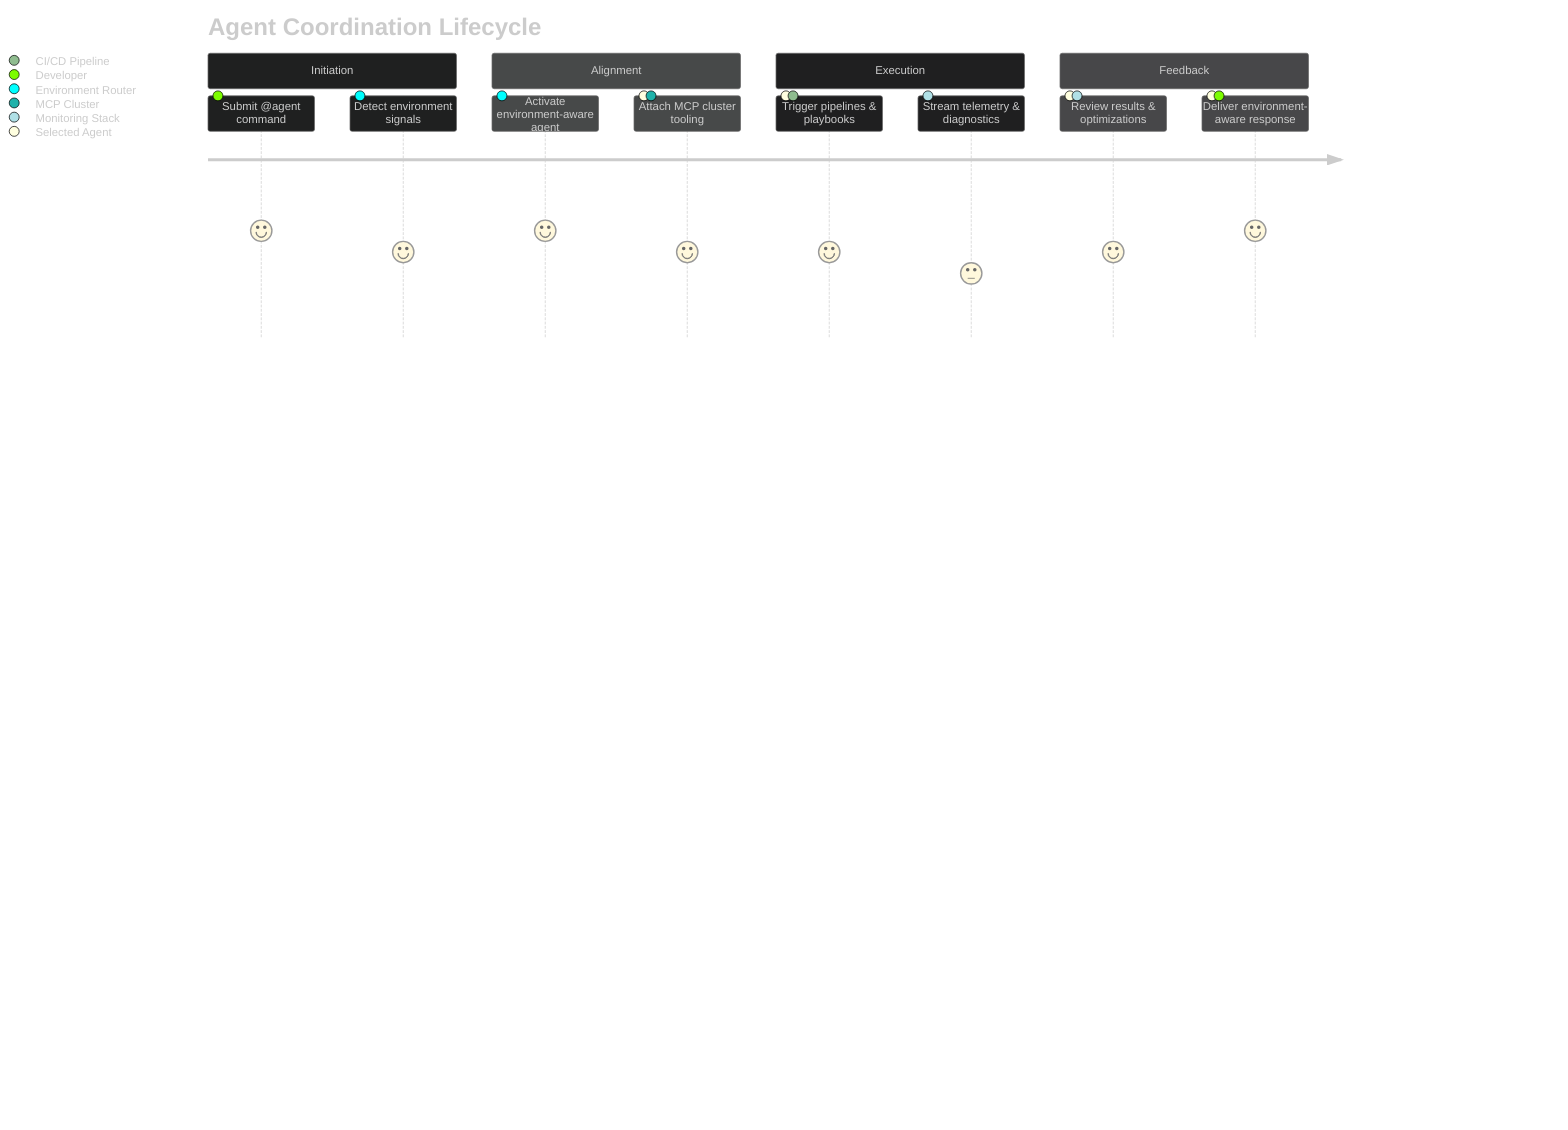%%{init: {'theme': 'dark'}}%%
journey
        title Agent Coordination Lifecycle
        section Initiation
            Submit @agent command: 5: Developer
            Detect environment signals: 4: Environment Router
        section Alignment
            Activate environment-aware agent: 5: Environment Router
            Attach MCP cluster tooling: 4: Selected Agent, MCP Cluster
        section Execution
            Trigger pipelines & playbooks: 4: Selected Agent, CI/CD Pipeline
            Stream telemetry & diagnostics: 3: Monitoring Stack
        section Feedback
            Review results & optimizations: 4: Selected Agent, Monitoring Stack
            Deliver environment-aware response: 5: Selected Agent, Developer